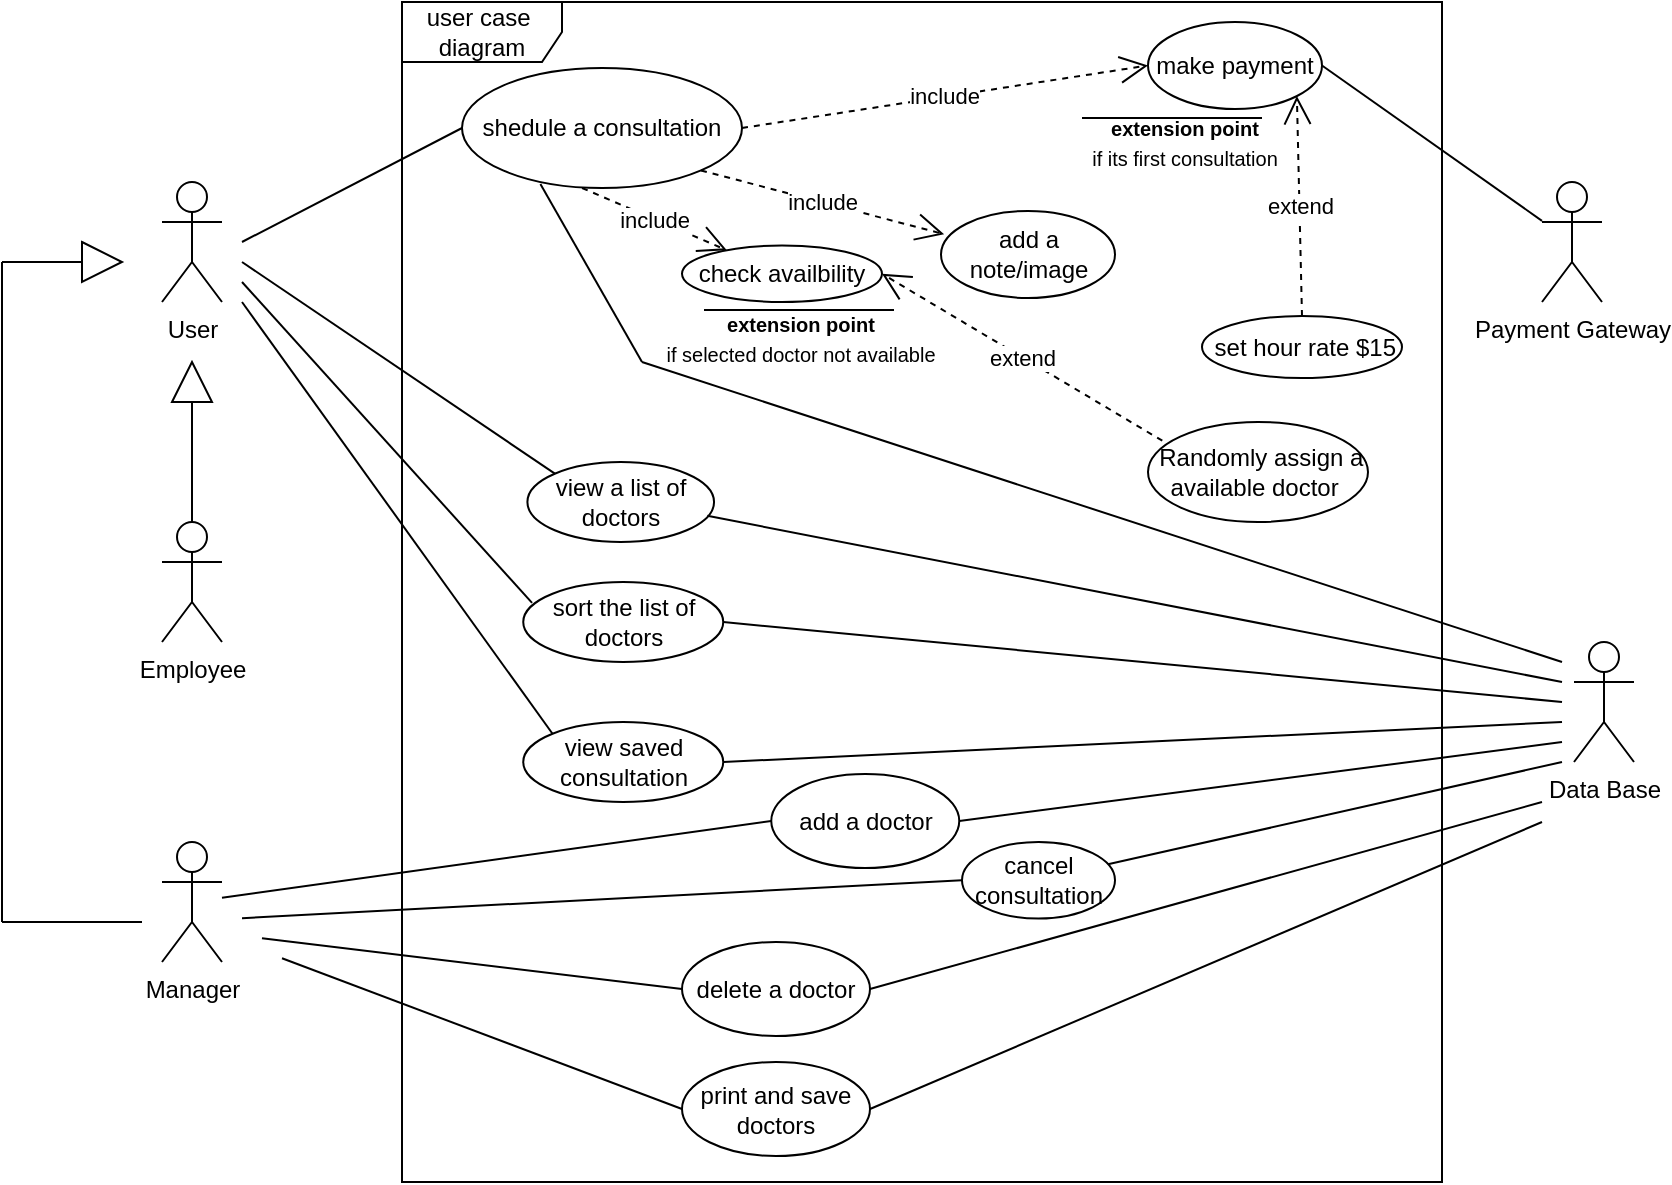 <mxfile version="20.3.0" type="device" pages="2"><diagram id="EzLe-r7O7ymGWN-Vx39N" name="uc diagram"><mxGraphModel dx="1038" dy="664" grid="1" gridSize="10" guides="1" tooltips="1" connect="1" arrows="1" fold="1" page="1" pageScale="1" pageWidth="850" pageHeight="1100" math="0" shadow="0"><root><mxCell id="0"/><mxCell id="1" parent="0"/><mxCell id="w6NM-ZDI5PrQeu6uaLZ--1" value="user case&amp;nbsp; diagram" style="shape=umlFrame;whiteSpace=wrap;html=1;width=80;height=30;" parent="1" vertex="1"><mxGeometry x="210" y="140" width="520" height="590" as="geometry"/></mxCell><mxCell id="w6NM-ZDI5PrQeu6uaLZ--2" value="User" style="shape=umlActor;verticalLabelPosition=bottom;verticalAlign=top;html=1;" parent="1" vertex="1"><mxGeometry x="90" y="230" width="30" height="60" as="geometry"/></mxCell><mxCell id="w6NM-ZDI5PrQeu6uaLZ--3" value="Manager" style="shape=umlActor;verticalLabelPosition=bottom;verticalAlign=top;html=1;" parent="1" vertex="1"><mxGeometry x="90" y="560" width="30" height="60" as="geometry"/></mxCell><mxCell id="w6NM-ZDI5PrQeu6uaLZ--4" value="Payment Gateway" style="shape=umlActor;verticalLabelPosition=bottom;verticalAlign=top;html=1;" parent="1" vertex="1"><mxGeometry x="780" y="230" width="30" height="60" as="geometry"/></mxCell><mxCell id="w6NM-ZDI5PrQeu6uaLZ--5" value="view a list of doctors" style="ellipse;whiteSpace=wrap;html=1;" parent="1" vertex="1"><mxGeometry x="272.7" y="370" width="93.33" height="40" as="geometry"/></mxCell><mxCell id="w6NM-ZDI5PrQeu6uaLZ--6" value="shedule a consultation" style="ellipse;whiteSpace=wrap;html=1;" parent="1" vertex="1"><mxGeometry x="240" y="173" width="140" height="60" as="geometry"/></mxCell><mxCell id="w6NM-ZDI5PrQeu6uaLZ--8" value="" style="endArrow=none;html=1;rounded=0;entryX=0;entryY=0;entryDx=0;entryDy=0;" parent="1" target="w6NM-ZDI5PrQeu6uaLZ--5" edge="1"><mxGeometry relative="1" as="geometry"><mxPoint x="130" y="270" as="sourcePoint"/><mxPoint x="270" y="350" as="targetPoint"/></mxGeometry></mxCell><mxCell id="w6NM-ZDI5PrQeu6uaLZ--9" value="" style="endArrow=none;html=1;rounded=0;entryX=0;entryY=0.5;entryDx=0;entryDy=0;" parent="1" target="w6NM-ZDI5PrQeu6uaLZ--6" edge="1"><mxGeometry relative="1" as="geometry"><mxPoint x="130" y="260" as="sourcePoint"/><mxPoint x="280" y="270" as="targetPoint"/></mxGeometry></mxCell><mxCell id="w6NM-ZDI5PrQeu6uaLZ--10" value="" style="endArrow=none;html=1;rounded=0;entryX=0;entryY=0.5;entryDx=0;entryDy=0;" parent="1" source="w6NM-ZDI5PrQeu6uaLZ--3" target="w6NM-ZDI5PrQeu6uaLZ--12" edge="1"><mxGeometry relative="1" as="geometry"><mxPoint x="120" y="580" as="sourcePoint"/><mxPoint x="280" y="580" as="targetPoint"/></mxGeometry></mxCell><mxCell id="w6NM-ZDI5PrQeu6uaLZ--12" value="add a doctor" style="ellipse;whiteSpace=wrap;html=1;" parent="1" vertex="1"><mxGeometry x="394.63" y="526" width="94" height="47" as="geometry"/></mxCell><mxCell id="w6NM-ZDI5PrQeu6uaLZ--13" value="cancel consultation" style="ellipse;whiteSpace=wrap;html=1;" parent="1" vertex="1"><mxGeometry x="490" y="560" width="76.5" height="38.25" as="geometry"/></mxCell><mxCell id="w6NM-ZDI5PrQeu6uaLZ--14" value="print and save doctors" style="ellipse;whiteSpace=wrap;html=1;" parent="1" vertex="1"><mxGeometry x="350" y="670" width="94" height="47" as="geometry"/></mxCell><mxCell id="w6NM-ZDI5PrQeu6uaLZ--15" value="delete a doctor" style="ellipse;whiteSpace=wrap;html=1;" parent="1" vertex="1"><mxGeometry x="350" y="610" width="94" height="47" as="geometry"/></mxCell><mxCell id="w6NM-ZDI5PrQeu6uaLZ--16" value="" style="endArrow=none;html=1;rounded=0;" parent="1" edge="1"><mxGeometry relative="1" as="geometry"><mxPoint x="10" y="600" as="sourcePoint"/><mxPoint x="10" y="270" as="targetPoint"/></mxGeometry></mxCell><mxCell id="w6NM-ZDI5PrQeu6uaLZ--17" value="" style="triangle;whiteSpace=wrap;html=1;rotation=0;" parent="1" vertex="1"><mxGeometry x="50" y="260" width="20" height="20" as="geometry"/></mxCell><mxCell id="w6NM-ZDI5PrQeu6uaLZ--18" value="check availbility" style="ellipse;whiteSpace=wrap;html=1;" parent="1" vertex="1"><mxGeometry x="350" y="261.75" width="100" height="28.25" as="geometry"/></mxCell><mxCell id="w6NM-ZDI5PrQeu6uaLZ--22" value="include" style="endArrow=open;endSize=12;dashed=1;html=1;rounded=0;entryX=0;entryY=0.5;entryDx=0;entryDy=0;exitX=1;exitY=0.5;exitDx=0;exitDy=0;" parent="1" source="w6NM-ZDI5PrQeu6uaLZ--6" target="w6NM-ZDI5PrQeu6uaLZ--25" edge="1"><mxGeometry width="160" relative="1" as="geometry"><mxPoint x="450" y="269.5" as="sourcePoint"/><mxPoint x="550" y="270" as="targetPoint"/></mxGeometry></mxCell><mxCell id="w6NM-ZDI5PrQeu6uaLZ--25" value="make payment" style="ellipse;whiteSpace=wrap;html=1;" parent="1" vertex="1"><mxGeometry x="583" y="150" width="87" height="43.5" as="geometry"/></mxCell><mxCell id="w6NM-ZDI5PrQeu6uaLZ--26" value="include" style="endArrow=open;endSize=12;dashed=1;html=1;rounded=0;entryX=0.018;entryY=0.267;entryDx=0;entryDy=0;exitX=1;exitY=1;exitDx=0;exitDy=0;entryPerimeter=0;" parent="1" source="w6NM-ZDI5PrQeu6uaLZ--6" target="w6NM-ZDI5PrQeu6uaLZ--28" edge="1"><mxGeometry width="160" relative="1" as="geometry"><mxPoint x="400" y="300" as="sourcePoint"/><mxPoint x="500" y="300.5" as="targetPoint"/></mxGeometry></mxCell><mxCell id="w6NM-ZDI5PrQeu6uaLZ--28" value="add a note/image" style="ellipse;whiteSpace=wrap;html=1;" parent="1" vertex="1"><mxGeometry x="479.5" y="244.5" width="87" height="43.5" as="geometry"/></mxCell><mxCell id="w6NM-ZDI5PrQeu6uaLZ--29" value="" style="endArrow=none;html=1;rounded=0;exitX=1;exitY=0.5;exitDx=0;exitDy=0;" parent="1" source="w6NM-ZDI5PrQeu6uaLZ--25" target="w6NM-ZDI5PrQeu6uaLZ--4" edge="1"><mxGeometry relative="1" as="geometry"><mxPoint x="670" y="270" as="sourcePoint"/><mxPoint x="830" y="270" as="targetPoint"/></mxGeometry></mxCell><mxCell id="w6NM-ZDI5PrQeu6uaLZ--30" value="extend" style="endArrow=open;endSize=12;dashed=1;html=1;rounded=0;entryX=1;entryY=1;entryDx=0;entryDy=0;exitX=0.5;exitY=0;exitDx=0;exitDy=0;" parent="1" source="w6NM-ZDI5PrQeu6uaLZ--32" target="w6NM-ZDI5PrQeu6uaLZ--25" edge="1"><mxGeometry width="160" relative="1" as="geometry"><mxPoint x="540" y="410" as="sourcePoint"/><mxPoint x="700" y="410" as="targetPoint"/></mxGeometry></mxCell><mxCell id="w6NM-ZDI5PrQeu6uaLZ--32" value="&amp;nbsp;set hour rate $15" style="ellipse;whiteSpace=wrap;html=1;" parent="1" vertex="1"><mxGeometry x="610" y="297" width="100" height="31" as="geometry"/></mxCell><mxCell id="w6NM-ZDI5PrQeu6uaLZ--37" value="" style="endArrow=none;html=1;rounded=0;" parent="1" edge="1"><mxGeometry relative="1" as="geometry"><mxPoint x="10" y="270" as="sourcePoint"/><mxPoint x="50" y="270" as="targetPoint"/></mxGeometry></mxCell><mxCell id="w6NM-ZDI5PrQeu6uaLZ--38" value="" style="endArrow=none;html=1;rounded=0;" parent="1" edge="1"><mxGeometry relative="1" as="geometry"><mxPoint x="10" y="600" as="sourcePoint"/><mxPoint x="80" y="600" as="targetPoint"/></mxGeometry></mxCell><mxCell id="w6NM-ZDI5PrQeu6uaLZ--40" value="" style="triangle;whiteSpace=wrap;html=1;rotation=-90;" parent="1" vertex="1"><mxGeometry x="95" y="320" width="20" height="20" as="geometry"/></mxCell><mxCell id="w6NM-ZDI5PrQeu6uaLZ--42" value="" style="endArrow=none;html=1;rounded=0;exitX=0;exitY=0.5;exitDx=0;exitDy=0;" parent="1" source="w6NM-ZDI5PrQeu6uaLZ--40" edge="1"><mxGeometry relative="1" as="geometry"><mxPoint x="80" y="380" as="sourcePoint"/><mxPoint x="105" y="400" as="targetPoint"/></mxGeometry></mxCell><mxCell id="w6NM-ZDI5PrQeu6uaLZ--43" value="Employee" style="shape=umlActor;verticalLabelPosition=bottom;verticalAlign=top;html=1;" parent="1" vertex="1"><mxGeometry x="90" y="400" width="30" height="60" as="geometry"/></mxCell><mxCell id="w6NM-ZDI5PrQeu6uaLZ--44" value="sort the list of doctors" style="ellipse;whiteSpace=wrap;html=1;" parent="1" vertex="1"><mxGeometry x="270.62" y="430" width="100" height="40" as="geometry"/></mxCell><mxCell id="w6NM-ZDI5PrQeu6uaLZ--45" value="" style="endArrow=none;html=1;rounded=0;entryX=0.044;entryY=0.26;entryDx=0;entryDy=0;entryPerimeter=0;" parent="1" target="w6NM-ZDI5PrQeu6uaLZ--44" edge="1"><mxGeometry relative="1" as="geometry"><mxPoint x="130" y="280" as="sourcePoint"/><mxPoint x="290" y="280" as="targetPoint"/></mxGeometry></mxCell><mxCell id="w6NM-ZDI5PrQeu6uaLZ--46" value="include" style="endArrow=open;endSize=12;dashed=1;html=1;rounded=0;exitX=0.429;exitY=1;exitDx=0;exitDy=0;exitPerimeter=0;" parent="1" source="w6NM-ZDI5PrQeu6uaLZ--6" target="w6NM-ZDI5PrQeu6uaLZ--18" edge="1"><mxGeometry width="160" relative="1" as="geometry"><mxPoint x="410" y="310" as="sourcePoint"/><mxPoint x="499.76" y="339.98" as="targetPoint"/></mxGeometry></mxCell><mxCell id="w6NM-ZDI5PrQeu6uaLZ--47" value="&amp;nbsp;Randomly assign a available doctor&amp;nbsp;" style="ellipse;whiteSpace=wrap;html=1;" parent="1" vertex="1"><mxGeometry x="583" y="350" width="110" height="50" as="geometry"/></mxCell><mxCell id="w6NM-ZDI5PrQeu6uaLZ--48" value="extend" style="endArrow=open;endSize=12;dashed=1;html=1;rounded=0;entryX=1;entryY=0.5;entryDx=0;entryDy=0;exitX=0.065;exitY=0.187;exitDx=0;exitDy=0;exitPerimeter=0;" parent="1" source="w6NM-ZDI5PrQeu6uaLZ--47" target="w6NM-ZDI5PrQeu6uaLZ--18" edge="1"><mxGeometry width="160" relative="1" as="geometry"><mxPoint x="610" y="360" as="sourcePoint"/><mxPoint x="540" y="300" as="targetPoint"/></mxGeometry></mxCell><mxCell id="w6NM-ZDI5PrQeu6uaLZ--49" value="view saved consultation" style="ellipse;whiteSpace=wrap;html=1;" parent="1" vertex="1"><mxGeometry x="270.62" y="500" width="100" height="40" as="geometry"/></mxCell><mxCell id="w6NM-ZDI5PrQeu6uaLZ--50" value="" style="endArrow=none;html=1;rounded=0;entryX=0;entryY=0;entryDx=0;entryDy=0;" parent="1" target="w6NM-ZDI5PrQeu6uaLZ--49" edge="1"><mxGeometry relative="1" as="geometry"><mxPoint x="130" y="290" as="sourcePoint"/><mxPoint x="290" y="290" as="targetPoint"/></mxGeometry></mxCell><mxCell id="w6NM-ZDI5PrQeu6uaLZ--51" value="Data Base" style="shape=umlActor;verticalLabelPosition=bottom;verticalAlign=top;html=1;" parent="1" vertex="1"><mxGeometry x="796" y="460" width="30" height="60" as="geometry"/></mxCell><mxCell id="w6NM-ZDI5PrQeu6uaLZ--52" value="" style="endArrow=none;html=1;rounded=0;exitX=1;exitY=0.5;exitDx=0;exitDy=0;" parent="1" source="w6NM-ZDI5PrQeu6uaLZ--12" edge="1"><mxGeometry relative="1" as="geometry"><mxPoint x="520" y="560" as="sourcePoint"/><mxPoint x="790" y="510" as="targetPoint"/></mxGeometry></mxCell><mxCell id="w6NM-ZDI5PrQeu6uaLZ--63" value="" style="endArrow=none;html=1;rounded=0;exitX=1;exitY=0.5;exitDx=0;exitDy=0;" parent="1" source="w6NM-ZDI5PrQeu6uaLZ--44" edge="1"><mxGeometry relative="1" as="geometry"><mxPoint x="370" y="420" as="sourcePoint"/><mxPoint x="790" y="490" as="targetPoint"/></mxGeometry></mxCell><mxCell id="w6NM-ZDI5PrQeu6uaLZ--64" value="" style="endArrow=none;html=1;rounded=0;exitX=0.964;exitY=0.673;exitDx=0;exitDy=0;exitPerimeter=0;" parent="1" source="w6NM-ZDI5PrQeu6uaLZ--5" edge="1"><mxGeometry relative="1" as="geometry"><mxPoint x="400" y="340" as="sourcePoint"/><mxPoint x="790" y="480" as="targetPoint"/></mxGeometry></mxCell><mxCell id="w6NM-ZDI5PrQeu6uaLZ--65" value="" style="endArrow=none;html=1;rounded=0;exitX=1;exitY=0.5;exitDx=0;exitDy=0;" parent="1" source="w6NM-ZDI5PrQeu6uaLZ--49" edge="1"><mxGeometry relative="1" as="geometry"><mxPoint x="370" y="490" as="sourcePoint"/><mxPoint x="790" y="500" as="targetPoint"/></mxGeometry></mxCell><mxCell id="w6NM-ZDI5PrQeu6uaLZ--66" value="" style="endArrow=none;html=1;rounded=0;" parent="1" edge="1"><mxGeometry relative="1" as="geometry"><mxPoint x="330" y="320" as="sourcePoint"/><mxPoint x="790" y="470" as="targetPoint"/></mxGeometry></mxCell><mxCell id="w6NM-ZDI5PrQeu6uaLZ--68" value="" style="endArrow=none;html=1;rounded=0;exitX=0.28;exitY=0.967;exitDx=0;exitDy=0;exitPerimeter=0;" parent="1" source="w6NM-ZDI5PrQeu6uaLZ--6" edge="1"><mxGeometry relative="1" as="geometry"><mxPoint x="330" y="220" as="sourcePoint"/><mxPoint x="330" y="320" as="targetPoint"/></mxGeometry></mxCell><mxCell id="bZMu5JcYeh_mwfr-7WBZ-1" value="" style="line;strokeWidth=1;fillColor=none;align=left;verticalAlign=middle;spacingTop=-1;spacingLeft=3;spacingRight=3;rotatable=0;labelPosition=right;points=[];portConstraint=eastwest;strokeColor=inherit;" parent="1" vertex="1"><mxGeometry x="361" y="290" width="95" height="8" as="geometry"/></mxCell><mxCell id="bZMu5JcYeh_mwfr-7WBZ-2" value="&lt;span style=&quot;font-size: 10px;&quot;&gt;&lt;b&gt;extension point&lt;/b&gt;&lt;br&gt;if selected doctor not available&lt;/span&gt;" style="text;html=1;align=center;verticalAlign=middle;resizable=0;points=[];autosize=1;strokeColor=none;fillColor=none;" parent="1" vertex="1"><mxGeometry x="328.63" y="288" width="160" height="40" as="geometry"/></mxCell><mxCell id="bZMu5JcYeh_mwfr-7WBZ-3" value="&lt;font style=&quot;font-size: 10px;&quot;&gt;&lt;b style=&quot;&quot;&gt;extension point&lt;/b&gt;&lt;br&gt;&lt;span style=&quot;&quot;&gt;if its first consultation&lt;/span&gt;&lt;/font&gt;&lt;span style=&quot;font-size: 9px;&quot;&gt;&lt;br&gt;&lt;/span&gt;" style="text;html=1;align=center;verticalAlign=middle;resizable=0;points=[];autosize=1;strokeColor=none;fillColor=none;" parent="1" vertex="1"><mxGeometry x="540.5" y="190" width="120" height="40" as="geometry"/></mxCell><mxCell id="bZMu5JcYeh_mwfr-7WBZ-5" value="" style="line;strokeWidth=1;fillColor=none;align=left;verticalAlign=middle;spacingTop=-1;spacingLeft=3;spacingRight=3;rotatable=0;labelPosition=right;points=[];portConstraint=eastwest;strokeColor=inherit;fontSize=10;" parent="1" vertex="1"><mxGeometry x="550" y="194" width="90" height="8" as="geometry"/></mxCell><mxCell id="oH9bacAQvt62ojim2dlR-1" value="" style="endArrow=none;html=1;rounded=0;entryX=0;entryY=0.5;entryDx=0;entryDy=0;" parent="1" target="w6NM-ZDI5PrQeu6uaLZ--13" edge="1"><mxGeometry relative="1" as="geometry"><mxPoint x="130.0" y="598.11" as="sourcePoint"/><mxPoint x="404.63" y="563.5" as="targetPoint"/></mxGeometry></mxCell><mxCell id="oH9bacAQvt62ojim2dlR-2" value="" style="endArrow=none;html=1;rounded=0;entryX=0;entryY=0.5;entryDx=0;entryDy=0;" parent="1" target="w6NM-ZDI5PrQeu6uaLZ--15" edge="1"><mxGeometry relative="1" as="geometry"><mxPoint x="140.0" y="608.11" as="sourcePoint"/><mxPoint x="414.63" y="573.5" as="targetPoint"/></mxGeometry></mxCell><mxCell id="oH9bacAQvt62ojim2dlR-3" value="" style="endArrow=none;html=1;rounded=0;entryX=0;entryY=0.5;entryDx=0;entryDy=0;" parent="1" target="w6NM-ZDI5PrQeu6uaLZ--14" edge="1"><mxGeometry relative="1" as="geometry"><mxPoint x="150.0" y="618.11" as="sourcePoint"/><mxPoint x="424.63" y="583.5" as="targetPoint"/></mxGeometry></mxCell><mxCell id="oH9bacAQvt62ojim2dlR-4" value="" style="endArrow=none;html=1;rounded=0;exitX=0.954;exitY=0.292;exitDx=0;exitDy=0;exitPerimeter=0;" parent="1" source="w6NM-ZDI5PrQeu6uaLZ--13" edge="1"><mxGeometry relative="1" as="geometry"><mxPoint x="498.63" y="563.5" as="sourcePoint"/><mxPoint x="790" y="520" as="targetPoint"/></mxGeometry></mxCell><mxCell id="oH9bacAQvt62ojim2dlR-5" value="" style="endArrow=none;html=1;rounded=0;exitX=1;exitY=0.5;exitDx=0;exitDy=0;" parent="1" source="w6NM-ZDI5PrQeu6uaLZ--15" edge="1"><mxGeometry relative="1" as="geometry"><mxPoint x="508.63" y="573.5" as="sourcePoint"/><mxPoint x="780" y="540" as="targetPoint"/></mxGeometry></mxCell><mxCell id="oH9bacAQvt62ojim2dlR-6" value="" style="endArrow=none;html=1;rounded=0;exitX=1;exitY=0.5;exitDx=0;exitDy=0;" parent="1" source="w6NM-ZDI5PrQeu6uaLZ--14" edge="1"><mxGeometry relative="1" as="geometry"><mxPoint x="518.63" y="583.5" as="sourcePoint"/><mxPoint x="780" y="550" as="targetPoint"/></mxGeometry></mxCell></root></mxGraphModel></diagram><diagram id="zMvTP5BGXWzICKpM7e7T" name="class diagram"><mxGraphModel dx="2447" dy="1022" grid="1" gridSize="10" guides="1" tooltips="1" connect="1" arrows="1" fold="1" page="1" pageScale="1" pageWidth="850" pageHeight="1100" math="0" shadow="0"><root><mxCell id="0"/><mxCell id="1" parent="0"/><mxCell id="hfaGwMT2DCV6r2Zx8TRR-1" value="Person" style="swimlane;fontStyle=1;align=center;verticalAlign=top;childLayout=stackLayout;horizontal=1;startSize=26;horizontalStack=0;resizeParent=1;resizeParentMax=0;resizeLast=0;collapsible=1;marginBottom=0;fontSize=13;" parent="1" vertex="1"><mxGeometry x="160" y="1" width="210" height="372" as="geometry"/></mxCell><mxCell id="hfaGwMT2DCV6r2Zx8TRR-2" value="- name : String" style="text;strokeColor=none;fillColor=none;align=left;verticalAlign=top;spacingLeft=4;spacingRight=4;overflow=hidden;rotatable=0;points=[[0,0.5],[1,0.5]];portConstraint=eastwest;fontSize=13;" parent="hfaGwMT2DCV6r2Zx8TRR-1" vertex="1"><mxGeometry y="26" width="210" height="26" as="geometry"/></mxCell><mxCell id="hfaGwMT2DCV6r2Zx8TRR-14" value="- surname : String" style="text;strokeColor=none;fillColor=none;align=left;verticalAlign=top;spacingLeft=4;spacingRight=4;overflow=hidden;rotatable=0;points=[[0,0.5],[1,0.5]];portConstraint=eastwest;fontSize=13;" parent="hfaGwMT2DCV6r2Zx8TRR-1" vertex="1"><mxGeometry y="52" width="210" height="26" as="geometry"/></mxCell><mxCell id="hfaGwMT2DCV6r2Zx8TRR-15" value="- dateOfBirth : String" style="text;strokeColor=none;fillColor=none;align=left;verticalAlign=top;spacingLeft=4;spacingRight=4;overflow=hidden;rotatable=0;points=[[0,0.5],[1,0.5]];portConstraint=eastwest;fontSize=13;" parent="hfaGwMT2DCV6r2Zx8TRR-1" vertex="1"><mxGeometry y="78" width="210" height="26" as="geometry"/></mxCell><mxCell id="hfaGwMT2DCV6r2Zx8TRR-13" value="- tel : String" style="text;strokeColor=none;fillColor=none;align=left;verticalAlign=top;spacingLeft=4;spacingRight=4;overflow=hidden;rotatable=0;points=[[0,0.5],[1,0.5]];portConstraint=eastwest;fontSize=13;" parent="hfaGwMT2DCV6r2Zx8TRR-1" vertex="1"><mxGeometry y="104" width="210" height="26" as="geometry"/></mxCell><mxCell id="hfaGwMT2DCV6r2Zx8TRR-3" value="" style="line;strokeWidth=1;fillColor=none;align=left;verticalAlign=middle;spacingTop=-1;spacingLeft=3;spacingRight=3;rotatable=0;labelPosition=right;points=[];portConstraint=eastwest;strokeColor=inherit;fontSize=13;" parent="hfaGwMT2DCV6r2Zx8TRR-1" vertex="1"><mxGeometry y="130" width="210" height="8" as="geometry"/></mxCell><mxCell id="hfaGwMT2DCV6r2Zx8TRR-4" value="+getName() : String" style="text;strokeColor=none;fillColor=none;align=left;verticalAlign=top;spacingLeft=4;spacingRight=4;overflow=hidden;rotatable=0;points=[[0,0.5],[1,0.5]];portConstraint=eastwest;fontSize=13;" parent="hfaGwMT2DCV6r2Zx8TRR-1" vertex="1"><mxGeometry y="138" width="210" height="26" as="geometry"/></mxCell><mxCell id="hfaGwMT2DCV6r2Zx8TRR-16" value="+getSurname() : String" style="text;strokeColor=none;fillColor=none;align=left;verticalAlign=top;spacingLeft=4;spacingRight=4;overflow=hidden;rotatable=0;points=[[0,0.5],[1,0.5]];portConstraint=eastwest;fontSize=13;" parent="hfaGwMT2DCV6r2Zx8TRR-1" vertex="1"><mxGeometry y="164" width="210" height="26" as="geometry"/></mxCell><mxCell id="hfaGwMT2DCV6r2Zx8TRR-17" value="+getDateOfBirth() : String" style="text;strokeColor=none;fillColor=none;align=left;verticalAlign=top;spacingLeft=4;spacingRight=4;overflow=hidden;rotatable=0;points=[[0,0.5],[1,0.5]];portConstraint=eastwest;fontSize=13;" parent="hfaGwMT2DCV6r2Zx8TRR-1" vertex="1"><mxGeometry y="190" width="210" height="26" as="geometry"/></mxCell><mxCell id="hfaGwMT2DCV6r2Zx8TRR-18" value="+getTel() : String" style="text;strokeColor=none;fillColor=none;align=left;verticalAlign=top;spacingLeft=4;spacingRight=4;overflow=hidden;rotatable=0;points=[[0,0.5],[1,0.5]];portConstraint=eastwest;fontSize=13;" parent="hfaGwMT2DCV6r2Zx8TRR-1" vertex="1"><mxGeometry y="216" width="210" height="26" as="geometry"/></mxCell><mxCell id="hfaGwMT2DCV6r2Zx8TRR-19" value="+displayDetails()" style="text;strokeColor=none;fillColor=none;align=left;verticalAlign=top;spacingLeft=4;spacingRight=4;overflow=hidden;rotatable=0;points=[[0,0.5],[1,0.5]];portConstraint=eastwest;fontSize=13;" parent="hfaGwMT2DCV6r2Zx8TRR-1" vertex="1"><mxGeometry y="242" width="210" height="26" as="geometry"/></mxCell><mxCell id="hfaGwMT2DCV6r2Zx8TRR-20" value="+setName(in name : String) " style="text;strokeColor=none;fillColor=none;align=left;verticalAlign=top;spacingLeft=4;spacingRight=4;overflow=hidden;rotatable=0;points=[[0,0.5],[1,0.5]];portConstraint=eastwest;fontSize=13;" parent="hfaGwMT2DCV6r2Zx8TRR-1" vertex="1"><mxGeometry y="268" width="210" height="26" as="geometry"/></mxCell><mxCell id="hfaGwMT2DCV6r2Zx8TRR-21" value="+setSurname(in surname : String)" style="text;strokeColor=none;fillColor=none;align=left;verticalAlign=top;spacingLeft=4;spacingRight=4;overflow=hidden;rotatable=0;points=[[0,0.5],[1,0.5]];portConstraint=eastwest;fontSize=13;" parent="hfaGwMT2DCV6r2Zx8TRR-1" vertex="1"><mxGeometry y="294" width="210" height="26" as="geometry"/></mxCell><mxCell id="hfaGwMT2DCV6r2Zx8TRR-22" value="+setDateOfBirth(in dob : String)" style="text;strokeColor=none;fillColor=none;align=left;verticalAlign=top;spacingLeft=4;spacingRight=4;overflow=hidden;rotatable=0;points=[[0,0.5],[1,0.5]];portConstraint=eastwest;fontSize=13;" parent="hfaGwMT2DCV6r2Zx8TRR-1" vertex="1"><mxGeometry y="320" width="210" height="26" as="geometry"/></mxCell><mxCell id="hfaGwMT2DCV6r2Zx8TRR-23" value="+setTel(in tel : String)" style="text;strokeColor=none;fillColor=none;align=left;verticalAlign=top;spacingLeft=4;spacingRight=4;overflow=hidden;rotatable=0;points=[[0,0.5],[1,0.5]];portConstraint=eastwest;fontSize=13;" parent="hfaGwMT2DCV6r2Zx8TRR-1" vertex="1"><mxGeometry y="346" width="210" height="26" as="geometry"/></mxCell><mxCell id="hfaGwMT2DCV6r2Zx8TRR-5" value="Doctor" style="swimlane;fontStyle=1;align=center;verticalAlign=top;childLayout=stackLayout;horizontal=1;startSize=26;horizontalStack=0;resizeParent=1;resizeParentMax=0;resizeLast=0;collapsible=1;marginBottom=0;fontSize=13;" parent="1" vertex="1"><mxGeometry x="-110" y="520" width="280" height="216" as="geometry"/></mxCell><mxCell id="hfaGwMT2DCV6r2Zx8TRR-26" value="" style="endArrow=none;html=1;rounded=0;fontFamily=Helvetica;fontSize=13;fontColor=default;startSize=26;" parent="hfaGwMT2DCV6r2Zx8TRR-5" edge="1"><mxGeometry relative="1" as="geometry"><mxPoint x="80" as="sourcePoint"/><mxPoint x="80" y="-80" as="targetPoint"/></mxGeometry></mxCell><mxCell id="hfaGwMT2DCV6r2Zx8TRR-6" value="- medicalLicenceNo : String" style="text;strokeColor=none;fillColor=none;align=left;verticalAlign=top;spacingLeft=4;spacingRight=4;overflow=hidden;rotatable=0;points=[[0,0.5],[1,0.5]];portConstraint=eastwest;fontSize=13;" parent="hfaGwMT2DCV6r2Zx8TRR-5" vertex="1"><mxGeometry y="26" width="280" height="26" as="geometry"/></mxCell><mxCell id="hfaGwMT2DCV6r2Zx8TRR-24" value="- specialisation : String" style="text;strokeColor=none;fillColor=none;align=left;verticalAlign=top;spacingLeft=4;spacingRight=4;overflow=hidden;rotatable=0;points=[[0,0.5],[1,0.5]];portConstraint=eastwest;fontSize=13;" parent="hfaGwMT2DCV6r2Zx8TRR-5" vertex="1"><mxGeometry y="52" width="280" height="26" as="geometry"/></mxCell><mxCell id="pjvbOBNjbjhYgCJoMK43-8" value="- bookedConsultations : Consultation[]" style="text;strokeColor=none;fillColor=none;align=left;verticalAlign=top;spacingLeft=4;spacingRight=4;overflow=hidden;rotatable=0;points=[[0,0.5],[1,0.5]];portConstraint=eastwest;fontSize=13;" parent="hfaGwMT2DCV6r2Zx8TRR-5" vertex="1"><mxGeometry y="78" width="280" height="26" as="geometry"/></mxCell><mxCell id="hfaGwMT2DCV6r2Zx8TRR-7" value="" style="line;strokeWidth=1;fillColor=none;align=left;verticalAlign=middle;spacingTop=-1;spacingLeft=3;spacingRight=3;rotatable=0;labelPosition=right;points=[];portConstraint=eastwest;strokeColor=inherit;fontSize=13;" parent="hfaGwMT2DCV6r2Zx8TRR-5" vertex="1"><mxGeometry y="104" width="280" height="8" as="geometry"/></mxCell><mxCell id="hfaGwMT2DCV6r2Zx8TRR-8" value="+ getMedicalLicenceNo() : String" style="text;strokeColor=none;fillColor=none;align=left;verticalAlign=top;spacingLeft=4;spacingRight=4;overflow=hidden;rotatable=0;points=[[0,0.5],[1,0.5]];portConstraint=eastwest;fontSize=13;" parent="hfaGwMT2DCV6r2Zx8TRR-5" vertex="1"><mxGeometry y="112" width="280" height="26" as="geometry"/></mxCell><mxCell id="hfaGwMT2DCV6r2Zx8TRR-25" value="+ getSpecialisation() : String" style="text;strokeColor=none;fillColor=none;align=left;verticalAlign=top;spacingLeft=4;spacingRight=4;overflow=hidden;rotatable=0;points=[[0,0.5],[1,0.5]];portConstraint=eastwest;fontSize=13;" parent="hfaGwMT2DCV6r2Zx8TRR-5" vertex="1"><mxGeometry y="138" width="280" height="26" as="geometry"/></mxCell><mxCell id="pjvbOBNjbjhYgCJoMK43-7" value="+ getBookedConsultations() : String" style="text;strokeColor=none;fillColor=none;align=left;verticalAlign=top;spacingLeft=4;spacingRight=4;overflow=hidden;rotatable=0;points=[[0,0.5],[1,0.5]];portConstraint=eastwest;fontSize=13;" parent="hfaGwMT2DCV6r2Zx8TRR-5" vertex="1"><mxGeometry y="164" width="280" height="26" as="geometry"/></mxCell><mxCell id="oWsjc_0bFng1nn_1bqGY-34" value="+ setBookedConsultation(Con Consultation) " style="text;strokeColor=none;fillColor=none;align=left;verticalAlign=top;spacingLeft=4;spacingRight=4;overflow=hidden;rotatable=0;points=[[0,0.5],[1,0.5]];portConstraint=eastwest;fontSize=13;" parent="hfaGwMT2DCV6r2Zx8TRR-5" vertex="1"><mxGeometry y="190" width="280" height="26" as="geometry"/></mxCell><mxCell id="hfaGwMT2DCV6r2Zx8TRR-9" value="Patient" style="swimlane;fontStyle=1;align=center;verticalAlign=top;childLayout=stackLayout;horizontal=1;startSize=26;horizontalStack=0;resizeParent=1;resizeParentMax=0;resizeLast=0;collapsible=1;marginBottom=0;fontSize=13;" parent="1" vertex="1"><mxGeometry x="210" y="488" width="230" height="138" as="geometry"/></mxCell><mxCell id="hfaGwMT2DCV6r2Zx8TRR-10" value="- patientId : String" style="text;strokeColor=none;fillColor=none;align=left;verticalAlign=top;spacingLeft=4;spacingRight=4;overflow=hidden;rotatable=0;points=[[0,0.5],[1,0.5]];portConstraint=eastwest;fontSize=13;" parent="hfaGwMT2DCV6r2Zx8TRR-9" vertex="1"><mxGeometry y="26" width="230" height="26" as="geometry"/></mxCell><mxCell id="oWsjc_0bFng1nn_1bqGY-31" value="- consultationHistory : Consultation[]" style="text;strokeColor=none;fillColor=none;align=left;verticalAlign=top;spacingLeft=4;spacingRight=4;overflow=hidden;rotatable=0;points=[[0,0.5],[1,0.5]];portConstraint=eastwest;fontSize=13;" parent="hfaGwMT2DCV6r2Zx8TRR-9" vertex="1"><mxGeometry y="52" width="230" height="26" as="geometry"/></mxCell><mxCell id="hfaGwMT2DCV6r2Zx8TRR-11" value="" style="line;strokeWidth=1;fillColor=none;align=left;verticalAlign=middle;spacingTop=-1;spacingLeft=3;spacingRight=3;rotatable=0;labelPosition=right;points=[];portConstraint=eastwest;strokeColor=inherit;fontSize=13;" parent="hfaGwMT2DCV6r2Zx8TRR-9" vertex="1"><mxGeometry y="78" width="230" height="8" as="geometry"/></mxCell><mxCell id="hfaGwMT2DCV6r2Zx8TRR-12" value="+ getPatientId() : String" style="text;strokeColor=none;fillColor=none;align=left;verticalAlign=top;spacingLeft=4;spacingRight=4;overflow=hidden;rotatable=0;points=[[0,0.5],[1,0.5]];portConstraint=eastwest;fontSize=13;" parent="hfaGwMT2DCV6r2Zx8TRR-9" vertex="1"><mxGeometry y="86" width="230" height="26" as="geometry"/></mxCell><mxCell id="BTN6svy8iOszVjG4fhDL-1" value="+ setConsultation(Con Consultation)" style="text;strokeColor=none;fillColor=none;align=left;verticalAlign=top;spacingLeft=4;spacingRight=4;overflow=hidden;rotatable=0;points=[[0,0.5],[1,0.5]];portConstraint=eastwest;fontSize=13;" parent="hfaGwMT2DCV6r2Zx8TRR-9" vertex="1"><mxGeometry y="112" width="230" height="26" as="geometry"/></mxCell><mxCell id="hfaGwMT2DCV6r2Zx8TRR-27" value="" style="endArrow=none;html=1;rounded=0;fontFamily=Helvetica;fontSize=13;fontColor=default;startSize=26;" parent="1" edge="1"><mxGeometry relative="1" as="geometry"><mxPoint x="360" y="490" as="sourcePoint"/><mxPoint x="359.5" y="440" as="targetPoint"/></mxGeometry></mxCell><mxCell id="hfaGwMT2DCV6r2Zx8TRR-28" value="" style="endArrow=none;html=1;rounded=0;fontFamily=Helvetica;fontSize=13;fontColor=default;startSize=26;" parent="1" edge="1"><mxGeometry relative="1" as="geometry"><mxPoint x="-30" y="440" as="sourcePoint"/><mxPoint x="360" y="440" as="targetPoint"/></mxGeometry></mxCell><mxCell id="hfaGwMT2DCV6r2Zx8TRR-29" value="" style="triangle;whiteSpace=wrap;html=1;strokeColor=default;fontFamily=Helvetica;fontSize=13;fontColor=default;startSize=26;fillColor=default;rotation=-90;" parent="1" vertex="1"><mxGeometry x="230" y="373" width="15" height="20" as="geometry"/></mxCell><mxCell id="hfaGwMT2DCV6r2Zx8TRR-30" value="" style="endArrow=none;html=1;rounded=0;fontFamily=Helvetica;fontSize=13;fontColor=default;startSize=26;exitX=0;exitY=0.5;exitDx=0;exitDy=0;" parent="1" source="hfaGwMT2DCV6r2Zx8TRR-29" edge="1"><mxGeometry relative="1" as="geometry"><mxPoint x="240" y="390" as="sourcePoint"/><mxPoint x="238" y="440" as="targetPoint"/></mxGeometry></mxCell><mxCell id="hfaGwMT2DCV6r2Zx8TRR-32" value="Consultation" style="swimlane;fontStyle=1;align=center;verticalAlign=top;childLayout=stackLayout;horizontal=1;startSize=26;horizontalStack=0;resizeParent=1;resizeParentMax=0;resizeLast=0;collapsible=1;marginBottom=0;strokeColor=default;fontFamily=Helvetica;fontSize=13;fontColor=default;fillColor=default;" parent="1" vertex="1"><mxGeometry x="630" y="858" width="220" height="242" as="geometry"/></mxCell><mxCell id="hfaGwMT2DCV6r2Zx8TRR-33" value="- doctor : Doctor" style="text;strokeColor=none;fillColor=none;align=left;verticalAlign=top;spacingLeft=4;spacingRight=4;overflow=hidden;rotatable=0;points=[[0,0.5],[1,0.5]];portConstraint=eastwest;fontFamily=Helvetica;fontSize=13;fontColor=default;startSize=26;" parent="hfaGwMT2DCV6r2Zx8TRR-32" vertex="1"><mxGeometry y="26" width="220" height="26" as="geometry"/></mxCell><mxCell id="pjvbOBNjbjhYgCJoMK43-4" value="- patient : Patient" style="text;strokeColor=none;fillColor=none;align=left;verticalAlign=top;spacingLeft=4;spacingRight=4;overflow=hidden;rotatable=0;points=[[0,0.5],[1,0.5]];portConstraint=eastwest;fontFamily=Helvetica;fontSize=13;fontColor=default;startSize=26;" parent="hfaGwMT2DCV6r2Zx8TRR-32" vertex="1"><mxGeometry y="52" width="220" height="26" as="geometry"/></mxCell><mxCell id="hfaGwMT2DCV6r2Zx8TRR-45" value="- dateTimeConsultation : Date" style="text;strokeColor=none;fillColor=none;align=left;verticalAlign=top;spacingLeft=4;spacingRight=4;overflow=hidden;rotatable=0;points=[[0,0.5],[1,0.5]];portConstraint=eastwest;fontFamily=Helvetica;fontSize=13;fontColor=default;startSize=26;" parent="hfaGwMT2DCV6r2Zx8TRR-32" vertex="1"><mxGeometry y="78" width="220" height="26" as="geometry"/></mxCell><mxCell id="hfaGwMT2DCV6r2Zx8TRR-46" value="- cost : double" style="text;strokeColor=none;fillColor=none;align=left;verticalAlign=top;spacingLeft=4;spacingRight=4;overflow=hidden;rotatable=0;points=[[0,0.5],[1,0.5]];portConstraint=eastwest;fontFamily=Helvetica;fontSize=13;fontColor=default;startSize=26;" parent="hfaGwMT2DCV6r2Zx8TRR-32" vertex="1"><mxGeometry y="104" width="220" height="26" as="geometry"/></mxCell><mxCell id="ltBaEkkUvHfwgM2svTWe-1" value="- notes : String" style="text;strokeColor=none;fillColor=none;align=left;verticalAlign=top;spacingLeft=4;spacingRight=4;overflow=hidden;rotatable=0;points=[[0,0.5],[1,0.5]];portConstraint=eastwest;fontFamily=Helvetica;fontSize=13;fontColor=default;startSize=26;" parent="hfaGwMT2DCV6r2Zx8TRR-32" vertex="1"><mxGeometry y="130" width="220" height="26" as="geometry"/></mxCell><mxCell id="hfaGwMT2DCV6r2Zx8TRR-34" value="" style="line;strokeWidth=1;fillColor=none;align=left;verticalAlign=middle;spacingTop=-1;spacingLeft=3;spacingRight=3;rotatable=0;labelPosition=right;points=[];portConstraint=eastwest;strokeColor=inherit;fontFamily=Helvetica;fontSize=13;fontColor=default;startSize=26;" parent="hfaGwMT2DCV6r2Zx8TRR-32" vertex="1"><mxGeometry y="156" width="220" height="8" as="geometry"/></mxCell><mxCell id="hfaGwMT2DCV6r2Zx8TRR-35" value="+ getDateTimeConsultation() : Date" style="text;strokeColor=none;fillColor=none;align=left;verticalAlign=top;spacingLeft=4;spacingRight=4;overflow=hidden;rotatable=0;points=[[0,0.5],[1,0.5]];portConstraint=eastwest;fontFamily=Helvetica;fontSize=13;fontColor=default;startSize=26;" parent="hfaGwMT2DCV6r2Zx8TRR-32" vertex="1"><mxGeometry y="164" width="220" height="26" as="geometry"/></mxCell><mxCell id="hfaGwMT2DCV6r2Zx8TRR-48" value="+ getCost() : double" style="text;strokeColor=none;fillColor=none;align=left;verticalAlign=top;spacingLeft=4;spacingRight=4;overflow=hidden;rotatable=0;points=[[0,0.5],[1,0.5]];portConstraint=eastwest;fontFamily=Helvetica;fontSize=13;fontColor=default;startSize=26;" parent="hfaGwMT2DCV6r2Zx8TRR-32" vertex="1"><mxGeometry y="190" width="220" height="26" as="geometry"/></mxCell><mxCell id="hfaGwMT2DCV6r2Zx8TRR-49" value="+ getNotes() :String" style="text;strokeColor=none;fillColor=none;align=left;verticalAlign=top;spacingLeft=4;spacingRight=4;overflow=hidden;rotatable=0;points=[[0,0.5],[1,0.5]];portConstraint=eastwest;fontFamily=Helvetica;fontSize=13;fontColor=default;startSize=26;" parent="hfaGwMT2DCV6r2Zx8TRR-32" vertex="1"><mxGeometry y="216" width="220" height="26" as="geometry"/></mxCell><mxCell id="oWsjc_0bFng1nn_1bqGY-37" style="edgeStyle=orthogonalEdgeStyle;rounded=0;jumpStyle=arc;orthogonalLoop=1;jettySize=auto;html=1;entryX=1;entryY=0.5;entryDx=0;entryDy=0;fontSize=13;" parent="1" source="hfaGwMT2DCV6r2Zx8TRR-36" target="hfaGwMT2DCV6r2Zx8TRR-10" edge="1"><mxGeometry relative="1" as="geometry"/></mxCell><mxCell id="4fLmiVhn1sRLP48TO_1L-1" style="edgeStyle=orthogonalEdgeStyle;rounded=0;orthogonalLoop=1;jettySize=auto;html=1;" parent="1" source="hfaGwMT2DCV6r2Zx8TRR-36" edge="1"><mxGeometry relative="1" as="geometry"><mxPoint x="735" y="850" as="targetPoint"/></mxGeometry></mxCell><mxCell id="hfaGwMT2DCV6r2Zx8TRR-36" value="WestminsterSkinConsultationManager" style="swimlane;fontStyle=1;align=center;verticalAlign=top;childLayout=stackLayout;horizontal=1;startSize=26;horizontalStack=0;resizeParent=1;resizeParentMax=0;resizeLast=0;collapsible=1;marginBottom=0;strokeColor=default;fontFamily=Helvetica;fontSize=13;fontColor=default;fillColor=default;" parent="1" vertex="1"><mxGeometry x="610" y="320" width="250" height="372" as="geometry"/></mxCell><mxCell id="hfaGwMT2DCV6r2Zx8TRR-37" value="- doctors : Doctor[]" style="text;strokeColor=none;fillColor=none;align=left;verticalAlign=top;spacingLeft=4;spacingRight=4;overflow=hidden;rotatable=0;points=[[0,0.5],[1,0.5]];portConstraint=eastwest;fontFamily=Helvetica;fontSize=13;fontColor=default;startSize=26;" parent="hfaGwMT2DCV6r2Zx8TRR-36" vertex="1"><mxGeometry y="26" width="250" height="26" as="geometry"/></mxCell><mxCell id="pjvbOBNjbjhYgCJoMK43-5" value="- patients : Patient[]" style="text;strokeColor=none;fillColor=none;align=left;verticalAlign=top;spacingLeft=4;spacingRight=4;overflow=hidden;rotatable=0;points=[[0,0.5],[1,0.5]];portConstraint=eastwest;fontFamily=Helvetica;fontSize=13;fontColor=default;startSize=26;" parent="hfaGwMT2DCV6r2Zx8TRR-36" vertex="1"><mxGeometry y="52" width="250" height="26" as="geometry"/></mxCell><mxCell id="oWsjc_0bFng1nn_1bqGY-18" value="- consultation : Consultation[]" style="text;strokeColor=none;fillColor=none;align=left;verticalAlign=top;spacingLeft=4;spacingRight=4;overflow=hidden;rotatable=0;points=[[0,0.5],[1,0.5]];portConstraint=eastwest;fontFamily=Helvetica;fontSize=13;fontColor=default;startSize=26;" parent="hfaGwMT2DCV6r2Zx8TRR-36" vertex="1"><mxGeometry y="78" width="250" height="26" as="geometry"/></mxCell><mxCell id="hfaGwMT2DCV6r2Zx8TRR-38" value="" style="line;strokeWidth=1;fillColor=none;align=left;verticalAlign=middle;spacingTop=-1;spacingLeft=3;spacingRight=3;rotatable=0;labelPosition=right;points=[];portConstraint=eastwest;strokeColor=inherit;fontFamily=Helvetica;fontSize=13;fontColor=default;startSize=26;" parent="hfaGwMT2DCV6r2Zx8TRR-36" vertex="1"><mxGeometry y="104" width="250" height="8" as="geometry"/></mxCell><mxCell id="hfaGwMT2DCV6r2Zx8TRR-39" value="+ addDoctor()" style="text;strokeColor=none;fillColor=none;align=left;verticalAlign=top;spacingLeft=4;spacingRight=4;overflow=hidden;rotatable=0;points=[[0,0.5],[1,0.5]];portConstraint=eastwest;fontFamily=Helvetica;fontSize=13;fontColor=default;startSize=26;" parent="hfaGwMT2DCV6r2Zx8TRR-36" vertex="1"><mxGeometry y="112" width="250" height="26" as="geometry"/></mxCell><mxCell id="hfaGwMT2DCV6r2Zx8TRR-42" value="+ deleteDoctor(d : Doctor)" style="text;strokeColor=none;fillColor=none;align=left;verticalAlign=top;spacingLeft=4;spacingRight=4;overflow=hidden;rotatable=0;points=[[0,0.5],[1,0.5]];portConstraint=eastwest;fontFamily=Helvetica;fontSize=13;fontColor=default;startSize=26;" parent="hfaGwMT2DCV6r2Zx8TRR-36" vertex="1"><mxGeometry y="138" width="250" height="26" as="geometry"/></mxCell><mxCell id="hfaGwMT2DCV6r2Zx8TRR-43" value="+ listOfDoctor() : ArrayList" style="text;strokeColor=none;fillColor=none;align=left;verticalAlign=top;spacingLeft=4;spacingRight=4;overflow=hidden;rotatable=0;points=[[0,0.5],[1,0.5]];portConstraint=eastwest;fontFamily=Helvetica;fontSize=13;fontColor=default;startSize=26;" parent="hfaGwMT2DCV6r2Zx8TRR-36" vertex="1"><mxGeometry y="164" width="250" height="26" as="geometry"/></mxCell><mxCell id="hfaGwMT2DCV6r2Zx8TRR-44" value="+ saveDoctor()" style="text;strokeColor=none;fillColor=none;align=left;verticalAlign=top;spacingLeft=4;spacingRight=4;overflow=hidden;rotatable=0;points=[[0,0.5],[1,0.5]];portConstraint=eastwest;fontFamily=Helvetica;fontSize=13;fontColor=default;startSize=26;" parent="hfaGwMT2DCV6r2Zx8TRR-36" vertex="1"><mxGeometry y="190" width="250" height="26" as="geometry"/></mxCell><mxCell id="pjvbOBNjbjhYgCJoMK43-1" value="+ addConsultation()" style="text;strokeColor=none;fillColor=none;align=left;verticalAlign=top;spacingLeft=4;spacingRight=4;overflow=hidden;rotatable=0;points=[[0,0.5],[1,0.5]];portConstraint=eastwest;fontFamily=Helvetica;fontSize=13;fontColor=default;startSize=26;" parent="hfaGwMT2DCV6r2Zx8TRR-36" vertex="1"><mxGeometry y="216" width="250" height="26" as="geometry"/></mxCell><mxCell id="pjvbOBNjbjhYgCJoMK43-2" value="+ deleteConsultation()" style="text;strokeColor=none;fillColor=none;align=left;verticalAlign=top;spacingLeft=4;spacingRight=4;overflow=hidden;rotatable=0;points=[[0,0.5],[1,0.5]];portConstraint=eastwest;fontFamily=Helvetica;fontSize=13;fontColor=default;startSize=26;" parent="hfaGwMT2DCV6r2Zx8TRR-36" vertex="1"><mxGeometry y="242" width="250" height="26" as="geometry"/></mxCell><mxCell id="pjvbOBNjbjhYgCJoMK43-3" value="+ viewSavedConsultations()" style="text;strokeColor=none;fillColor=none;align=left;verticalAlign=top;spacingLeft=4;spacingRight=4;overflow=hidden;rotatable=0;points=[[0,0.5],[1,0.5]];portConstraint=eastwest;fontFamily=Helvetica;fontSize=13;fontColor=default;startSize=26;" parent="hfaGwMT2DCV6r2Zx8TRR-36" vertex="1"><mxGeometry y="268" width="250" height="26" as="geometry"/></mxCell><mxCell id="oWsjc_0bFng1nn_1bqGY-1" value="+ checkAvailability()" style="text;strokeColor=none;fillColor=none;align=left;verticalAlign=top;spacingLeft=4;spacingRight=4;overflow=hidden;rotatable=0;points=[[0,0.5],[1,0.5]];portConstraint=eastwest;fontFamily=Helvetica;fontSize=13;fontColor=default;startSize=26;" parent="hfaGwMT2DCV6r2Zx8TRR-36" vertex="1"><mxGeometry y="294" width="250" height="26" as="geometry"/></mxCell><mxCell id="pjvbOBNjbjhYgCJoMK43-6" value="+ saveConsultation()" style="text;strokeColor=none;fillColor=none;align=left;verticalAlign=top;spacingLeft=4;spacingRight=4;overflow=hidden;rotatable=0;points=[[0,0.5],[1,0.5]];portConstraint=eastwest;fontFamily=Helvetica;fontSize=13;fontColor=default;startSize=26;" parent="hfaGwMT2DCV6r2Zx8TRR-36" vertex="1"><mxGeometry y="320" width="250" height="26" as="geometry"/></mxCell><mxCell id="oWsjc_0bFng1nn_1bqGY-4" value="+ sortDoctors()" style="text;strokeColor=none;fillColor=none;align=left;verticalAlign=top;spacingLeft=4;spacingRight=4;overflow=hidden;rotatable=0;points=[[0,0.5],[1,0.5]];portConstraint=eastwest;fontFamily=Helvetica;fontSize=13;fontColor=default;startSize=26;" parent="hfaGwMT2DCV6r2Zx8TRR-36" vertex="1"><mxGeometry y="346" width="250" height="26" as="geometry"/></mxCell><mxCell id="hfaGwMT2DCV6r2Zx8TRR-41" value="&lt;p style=&quot;margin: 4px 0px 0px; text-align: center; font-size: 13px;&quot;&gt;&lt;i style=&quot;font-size: 13px;&quot;&gt;&amp;lt;&amp;lt;Interface&amp;gt;&amp;gt;&lt;/i&gt;&lt;br style=&quot;font-size: 13px;&quot;&gt;&amp;nbsp;SkinConsultationManager&lt;br style=&quot;font-size: 13px;&quot;&gt;&lt;/p&gt;&lt;p style=&quot;margin: 0px 0px 0px 4px; font-size: 13px;&quot;&gt;&lt;br style=&quot;font-size: 13px;&quot;&gt;&lt;/p&gt;&lt;hr style=&quot;font-size: 13px;&quot;&gt;&lt;p style=&quot;margin: 0px 0px 0px 4px; font-size: 13px;&quot;&gt;+ addDoctor()&lt;/p&gt;&lt;p style=&quot;margin: 0px 0px 0px 4px; font-size: 13px;&quot;&gt;+ deleteDoctor()&lt;br&gt;&lt;/p&gt;&lt;p style=&quot;margin: 0px 0px 0px 4px; font-size: 13px;&quot;&gt;+ saveDoctor()&lt;/p&gt;&lt;p style=&quot;margin: 0px 0px 0px 4px; font-size: 13px;&quot;&gt;+ sortDocotrs()&lt;/p&gt;" style="verticalAlign=top;align=left;overflow=fill;fontSize=13;fontFamily=Helvetica;html=1;strokeColor=default;fontColor=default;startSize=26;fillColor=default;" parent="1" vertex="1"><mxGeometry x="620" y="10" width="190" height="150" as="geometry"/></mxCell><mxCell id="oWsjc_0bFng1nn_1bqGY-3" value="" style="triangle;whiteSpace=wrap;html=1;strokeColor=default;fontFamily=Helvetica;fontSize=13;fontColor=default;startSize=26;fillColor=default;rotation=-90;" parent="1" vertex="1"><mxGeometry x="710" y="160" width="15" height="20" as="geometry"/></mxCell><mxCell id="oWsjc_0bFng1nn_1bqGY-2" value="" style="endArrow=none;html=1;rounded=0;entryX=0;entryY=0.5;entryDx=0;entryDy=0;fontSize=13;" parent="1" target="oWsjc_0bFng1nn_1bqGY-3" edge="1"><mxGeometry relative="1" as="geometry"><mxPoint x="718" y="320" as="sourcePoint"/><mxPoint x="720" y="200" as="targetPoint"/></mxGeometry></mxCell><mxCell id="oWsjc_0bFng1nn_1bqGY-9" value="1..*" style="text;html=1;align=center;verticalAlign=middle;resizable=0;points=[];autosize=1;strokeColor=none;fillColor=none;fontSize=13;" parent="1" vertex="1"><mxGeometry x="570" y="688" width="40" height="30" as="geometry"/></mxCell><mxCell id="oWsjc_0bFng1nn_1bqGY-13" value="1..*" style="text;html=1;align=center;verticalAlign=middle;resizable=0;points=[];autosize=1;strokeColor=none;fillColor=none;fontSize=13;" parent="1" vertex="1"><mxGeometry x="570" y="520" width="40" height="30" as="geometry"/></mxCell><mxCell id="oWsjc_0bFng1nn_1bqGY-15" value="1..*" style="text;html=1;align=center;verticalAlign=middle;resizable=0;points=[];autosize=1;strokeColor=none;fillColor=none;fontSize=13;" parent="1" vertex="1"><mxGeometry x="670" y="718" width="40" height="30" as="geometry"/></mxCell><mxCell id="oWsjc_0bFng1nn_1bqGY-17" value="book" style="text;html=1;align=center;verticalAlign=middle;resizable=0;points=[];autosize=1;strokeColor=none;fillColor=none;fontSize=13;" parent="1" vertex="1"><mxGeometry x="670" y="770" width="50" height="30" as="geometry"/></mxCell><mxCell id="oWsjc_0bFng1nn_1bqGY-22" value="" style="endArrow=none;html=1;rounded=0;fontSize=13;" parent="1" edge="1"><mxGeometry relative="1" as="geometry"><mxPoint x="80" y="920" as="sourcePoint"/><mxPoint x="630" y="920" as="targetPoint"/></mxGeometry></mxCell><mxCell id="oWsjc_0bFng1nn_1bqGY-24" value="0..*" style="text;html=1;align=center;verticalAlign=middle;resizable=0;points=[];autosize=1;strokeColor=none;fillColor=none;fontSize=13;" parent="1" vertex="1"><mxGeometry x="580" y="925" width="40" height="30" as="geometry"/></mxCell><mxCell id="oWsjc_0bFng1nn_1bqGY-25" value="1..1" style="text;html=1;align=center;verticalAlign=middle;resizable=0;points=[];autosize=1;strokeColor=none;fillColor=none;fontSize=13;" parent="1" vertex="1"><mxGeometry x="20" y="748" width="50" height="30" as="geometry"/></mxCell><mxCell id="oWsjc_0bFng1nn_1bqGY-26" value="assign to" style="text;html=1;align=center;verticalAlign=middle;resizable=0;points=[];autosize=1;strokeColor=none;fillColor=none;fontSize=13;" parent="1" vertex="1"><mxGeometry x="290" y="885" width="80" height="30" as="geometry"/></mxCell><mxCell id="oWsjc_0bFng1nn_1bqGY-27" value="" style="endArrow=none;html=1;rounded=0;fontSize=13;" parent="1" edge="1"><mxGeometry relative="1" as="geometry"><mxPoint x="400" y="880" as="sourcePoint"/><mxPoint x="630" y="880" as="targetPoint"/></mxGeometry></mxCell><mxCell id="oWsjc_0bFng1nn_1bqGY-29" value="1..1" style="text;html=1;align=center;verticalAlign=middle;resizable=0;points=[];autosize=1;strokeColor=none;fillColor=none;fontSize=13;" parent="1" vertex="1"><mxGeometry x="410" y="630" width="50" height="30" as="geometry"/></mxCell><mxCell id="oWsjc_0bFng1nn_1bqGY-30" value="1..*" style="text;html=1;align=center;verticalAlign=middle;resizable=0;points=[];autosize=1;strokeColor=none;fillColor=none;fontSize=13;" parent="1" vertex="1"><mxGeometry x="590" y="853" width="40" height="30" as="geometry"/></mxCell><mxCell id="oWsjc_0bFng1nn_1bqGY-32" value="update patient" style="text;html=1;align=center;verticalAlign=middle;resizable=0;points=[];autosize=1;strokeColor=none;fillColor=none;fontSize=13;" parent="1" vertex="1"><mxGeometry x="400" y="760" width="110" height="30" as="geometry"/></mxCell><mxCell id="oWsjc_0bFng1nn_1bqGY-35" value="" style="endArrow=diamondThin;endFill=1;endSize=24;html=1;rounded=0;jumpStyle=arc;fontSize=13;" parent="1" edge="1"><mxGeometry width="160" relative="1" as="geometry"><mxPoint x="401" y="880" as="sourcePoint"/><mxPoint x="401" y="630" as="targetPoint"/></mxGeometry></mxCell><mxCell id="oWsjc_0bFng1nn_1bqGY-36" value="" style="endArrow=diamondThin;endFill=0;endSize=24;html=1;rounded=0;jumpStyle=arc;fontSize=13;" parent="1" edge="1"><mxGeometry width="160" relative="1" as="geometry"><mxPoint x="80" y="920" as="sourcePoint"/><mxPoint x="80" y="740" as="targetPoint"/></mxGeometry></mxCell><mxCell id="4fLmiVhn1sRLP48TO_1L-2" style="edgeStyle=orthogonalEdgeStyle;rounded=0;orthogonalLoop=1;jettySize=auto;html=1;jumpStyle=arc;" parent="1" source="oWsjc_0bFng1nn_1bqGY-4" edge="1"><mxGeometry relative="1" as="geometry"><mxPoint x="170" y="680" as="targetPoint"/></mxGeometry></mxCell><mxCell id="JZtxiylpbMzWhMFqGMS4-1" value="&lt;h1&gt;&lt;span style=&quot;background-color: initial;&quot;&gt;&lt;font style=&quot;font-size: 15px;&quot;&gt;note&lt;/font&gt;&lt;br&gt;&lt;/span&gt;&lt;span style=&quot;font-size: 12px; font-weight: 400;&quot;&gt;Even though all the methods represented here, inside Java project non management specific methods are implimented in the driver class&amp;nbsp;&lt;/span&gt;&lt;/h1&gt;" style="text;html=1;strokeColor=none;fillColor=none;spacing=5;spacingTop=-20;whiteSpace=wrap;overflow=hidden;rounded=0;" vertex="1" parent="1"><mxGeometry x="960" y="380" width="250" height="150" as="geometry"/></mxCell><mxCell id="JZtxiylpbMzWhMFqGMS4-3" value="" style="endArrow=none;dashed=1;html=1;dashPattern=1 3;strokeWidth=2;rounded=0;fontSize=15;exitX=1;exitY=0.5;exitDx=0;exitDy=0;entryX=0;entryY=0.434;entryDx=0;entryDy=0;entryPerimeter=0;" edge="1" parent="1" source="hfaGwMT2DCV6r2Zx8TRR-39" target="JZtxiylpbMzWhMFqGMS4-1"><mxGeometry width="50" height="50" relative="1" as="geometry"><mxPoint x="860" y="550" as="sourcePoint"/><mxPoint x="950" y="440" as="targetPoint"/></mxGeometry></mxCell></root></mxGraphModel></diagram></mxfile>